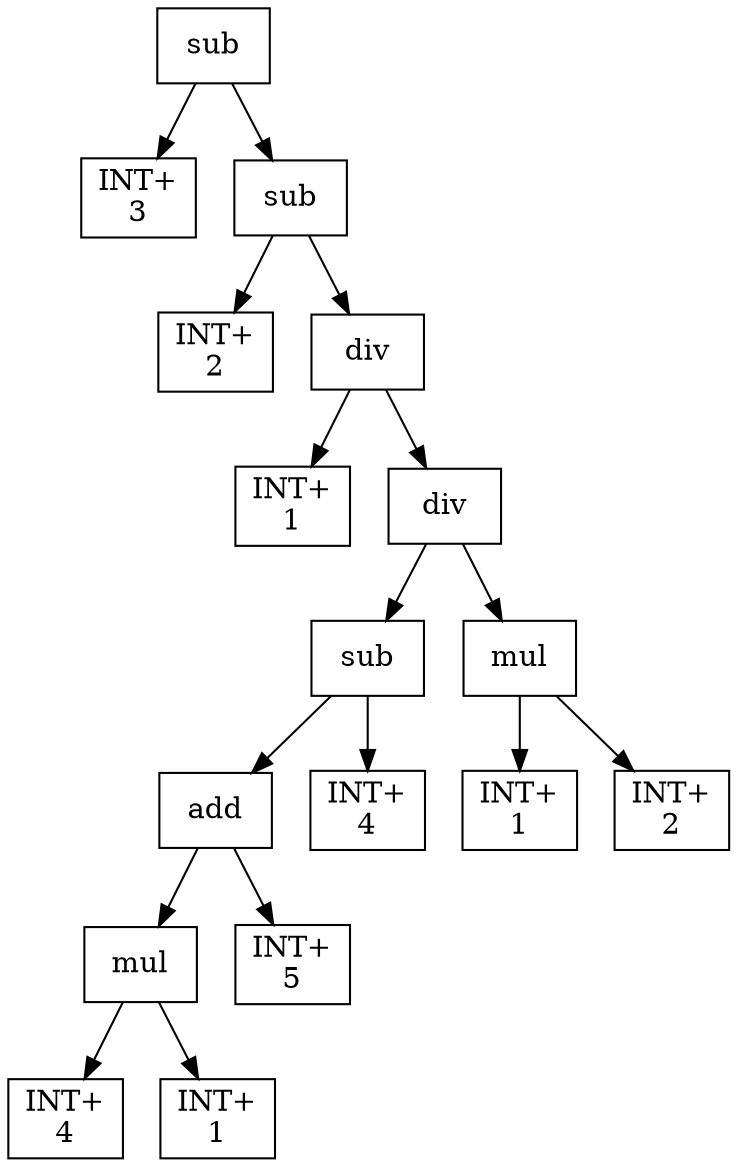 digraph expr {
  node [shape=box];
  n1 [label="sub"];
  n2 [label="INT+\n3"];
  n3 [label="sub"];
  n4 [label="INT+\n2"];
  n5 [label="div"];
  n6 [label="INT+\n1"];
  n7 [label="div"];
  n8 [label="sub"];
  n9 [label="add"];
  n10 [label="mul"];
  n11 [label="INT+\n4"];
  n12 [label="INT+\n1"];
  n10 -> n11;
  n10 -> n12;
  n13 [label="INT+\n5"];
  n9 -> n10;
  n9 -> n13;
  n14 [label="INT+\n4"];
  n8 -> n9;
  n8 -> n14;
  n15 [label="mul"];
  n16 [label="INT+\n1"];
  n17 [label="INT+\n2"];
  n15 -> n16;
  n15 -> n17;
  n7 -> n8;
  n7 -> n15;
  n5 -> n6;
  n5 -> n7;
  n3 -> n4;
  n3 -> n5;
  n1 -> n2;
  n1 -> n3;
}
